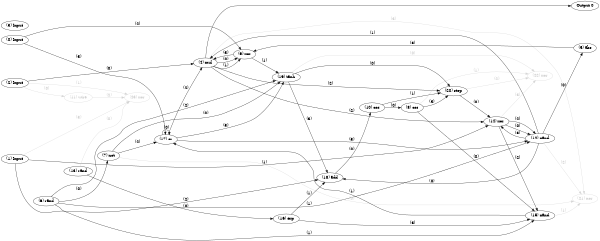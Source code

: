 digraph NeuralNetwork {
rankdir=LR;
size="4,3";
center = true;
node0 [label="(0) Input", color=black, labelfontcolor=black, fontcolor=black];
node1 [label="(1) Input", color=black, labelfontcolor=black, fontcolor=black];
node2 [label="(2) Input", color=black, labelfontcolor=black, fontcolor=black];
node3 [label="(3) Input", color=black, labelfontcolor=black, fontcolor=black];
node4 [label="(4) mul", color=black, labelfontcolor=black, fontcolor=black];
node2 -> node4 [label=" (0)", labelfontcolor=black, fontcolor=black, bold=true, color=black];
node12 -> node4 [label=" (1)", labelfontcolor=black, fontcolor=black, bold=true, color=black];
node17 -> node4 [label=" (2)", labelfontcolor=black, fontcolor=black, bold=true, color=black];
node9 -> node4 [label=" (3)", labelfontcolor=black, fontcolor=black, bold=true, color=black];
node5 [label="(5) abs", color=black, labelfontcolor=black, fontcolor=black];
node12 -> node5 [label=" (0)", labelfontcolor=black, fontcolor=black, bold=true, color=black];
node6 [label="(6) rand", color=black, labelfontcolor=black, fontcolor=black];
node7 [label="(7) not", color=black, labelfontcolor=black, fontcolor=black];
node6 -> node7 [label=" (0)", labelfontcolor=black, fontcolor=black, bold=true, color=black];
node8 [label="(8) cos", color=black, labelfontcolor=black, fontcolor=black];
node10 -> node8 [label=" (0)", labelfontcolor=black, fontcolor=black, bold=true, color=black];
node9 [label="(9) xor", color=black, labelfontcolor=black, fontcolor=black];
node4 -> node9 [label=" (0)", labelfontcolor=black, fontcolor=black, bold=true, color=black];
node4 -> node9 [label=" (1)", labelfontcolor=black, fontcolor=black, bold=true, color=black];
node0 -> node9 [label=" (2)", labelfontcolor=black, fontcolor=black, bold=true, color=black];
node5 -> node9 [label=" (3)", labelfontcolor=black, fontcolor=black, bold=true, color=black];
node10 [label="(10) cos", color=black, labelfontcolor=black, fontcolor=black];
node18 -> node10 [label=" (0)", labelfontcolor=black, fontcolor=black, bold=true, color=black];
node11 [label="(11) wire", color=lightgrey, labelfontcolor=lightgrey, fontcolor=lightgrey];
node2 -> node11 [label=" (0)", labelfontcolor=lightgrey, fontcolor=lightgrey, bold=true, color=lightgrey];
node12 [label="(12) nand", color=black, labelfontcolor=black, fontcolor=black];
node14 -> node12 [label=" (0)", labelfontcolor=black, fontcolor=black, bold=true, color=black];
node6 -> node12 [label=" (1)", labelfontcolor=black, fontcolor=black, bold=true, color=black];
node14 -> node12 [label=" (2)", labelfontcolor=black, fontcolor=black, bold=true, color=black];
node17 -> node12 [label=" (3)", labelfontcolor=black, fontcolor=black, bold=true, color=black];
node13 [label="(13) rand", color=black, labelfontcolor=black, fontcolor=black];
node14 [label="(14) xor", color=black, labelfontcolor=black, fontcolor=black];
node20 -> node14 [label=" (0)", labelfontcolor=black, fontcolor=black, bold=true, color=black];
node1 -> node14 [label=" (1)", labelfontcolor=black, fontcolor=black, bold=true, color=black];
node4 -> node14 [label=" (2)", labelfontcolor=black, fontcolor=black, bold=true, color=black];
node12 -> node14 [label=" (3)", labelfontcolor=black, fontcolor=black, bold=true, color=black];
node15 [label="(15) nand", color=black, labelfontcolor=black, fontcolor=black];
node8 -> node15 [label=" (0)", labelfontcolor=black, fontcolor=black, bold=true, color=black];
node6 -> node15 [label=" (1)", labelfontcolor=black, fontcolor=black, bold=true, color=black];
node14 -> node15 [label=" (2)", labelfontcolor=black, fontcolor=black, bold=true, color=black];
node16 -> node15 [label=" (3)", labelfontcolor=black, fontcolor=black, bold=true, color=black];
node16 [label="(16) exp", color=black, labelfontcolor=black, fontcolor=black];
node13 -> node16 [label=" (0)", labelfontcolor=black, fontcolor=black, bold=true, color=black];
node17 [label="(17) or", color=black, labelfontcolor=black, fontcolor=black];
node17 -> node17 [label=" (0)", labelfontcolor=black, fontcolor=black, bold=true, color=black];
node15 -> node17 [label=" (1)", labelfontcolor=black, fontcolor=black, bold=true, color=black];
node7 -> node17 [label=" (2)", labelfontcolor=black, fontcolor=black, bold=true, color=black];
node0 -> node17 [label=" (3)", labelfontcolor=black, fontcolor=black, bold=true, color=black];
node18 [label="(18) add", color=black, labelfontcolor=black, fontcolor=black];
node12 -> node18 [label=" (0)", labelfontcolor=black, fontcolor=black, bold=true, color=black];
node16 -> node18 [label=" (1)", labelfontcolor=black, fontcolor=black, bold=true, color=black];
node1 -> node18 [label=" (2)", labelfontcolor=black, fontcolor=black, bold=true, color=black];
node19 -> node18 [label=" (3)", labelfontcolor=black, fontcolor=black, bold=true, color=black];
node19 [label="(19) tanh", color=black, labelfontcolor=black, fontcolor=black];
node7 -> node19 [label=" (0)", labelfontcolor=black, fontcolor=black, bold=true, color=black];
node9 -> node19 [label=" (1)", labelfontcolor=black, fontcolor=black, bold=true, color=black];
node6 -> node19 [label=" (2)", labelfontcolor=black, fontcolor=black, bold=true, color=black];
node17 -> node19 [label=" (3)", labelfontcolor=black, fontcolor=black, bold=true, color=black];
node20 [label="(20) step", color=black, labelfontcolor=black, fontcolor=black];
node19 -> node20 [label=" (0)", labelfontcolor=black, fontcolor=black, bold=true, color=black];
node10 -> node20 [label=" (1)", labelfontcolor=black, fontcolor=black, bold=true, color=black];
node4 -> node20 [label=" (2)", labelfontcolor=black, fontcolor=black, bold=true, color=black];
node8 -> node20 [label=" (3)", labelfontcolor=black, fontcolor=black, bold=true, color=black];
node21 [label="(21) nor", color=lightgrey, labelfontcolor=lightgrey, fontcolor=lightgrey];
node7 -> node21 [label=" (0)", labelfontcolor=lightgrey, fontcolor=lightgrey, bold=true, color=lightgrey];
node15 -> node21 [label=" (1)", labelfontcolor=lightgrey, fontcolor=lightgrey, bold=true, color=lightgrey];
node12 -> node21 [label=" (2)", labelfontcolor=lightgrey, fontcolor=lightgrey, bold=true, color=lightgrey];
node4 -> node21 [label=" (3)", labelfontcolor=lightgrey, fontcolor=lightgrey, bold=true, color=lightgrey];
node22 [label="(22) xor", color=lightgrey, labelfontcolor=lightgrey, fontcolor=lightgrey];
node19 -> node22 [label=" (0)", labelfontcolor=lightgrey, fontcolor=lightgrey, bold=true, color=lightgrey];
node8 -> node22 [label=" (1)", labelfontcolor=lightgrey, fontcolor=lightgrey, bold=true, color=lightgrey];
node20 -> node22 [label=" (2)", labelfontcolor=lightgrey, fontcolor=lightgrey, bold=true, color=lightgrey];
node14 -> node22 [label=" (3)", labelfontcolor=lightgrey, fontcolor=lightgrey, bold=true, color=lightgrey];
node23 [label="(23) xor", color=lightgrey, labelfontcolor=lightgrey, fontcolor=lightgrey];
node13 -> node23 [label=" (0)", labelfontcolor=lightgrey, fontcolor=lightgrey, bold=true, color=lightgrey];
node2 -> node23 [label=" (1)", labelfontcolor=lightgrey, fontcolor=lightgrey, bold=true, color=lightgrey];
node11 -> node23 [label=" (2)", labelfontcolor=lightgrey, fontcolor=lightgrey, bold=true, color=lightgrey];
node1 -> node23 [label=" (3)", labelfontcolor=lightgrey, fontcolor=lightgrey, bold=true, color=lightgrey];
node24 [label="Output 0", color=black, labelfontcolor=black, fontcolor=black];
node4 -> node24 [labelfontcolor=black, fontcolor=black, bold=true, color=black];
{ rank = source; "node0"; "node1"; "node2"; "node3"; }
{ rank = max;"node24"; }
}